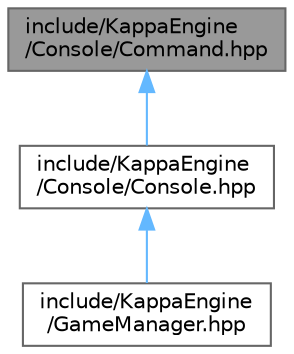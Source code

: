 digraph "include/KappaEngine/Console/Command.hpp"
{
 // LATEX_PDF_SIZE
  bgcolor="transparent";
  edge [fontname=Helvetica,fontsize=10,labelfontname=Helvetica,labelfontsize=10];
  node [fontname=Helvetica,fontsize=10,shape=box,height=0.2,width=0.4];
  Node1 [label="include/KappaEngine\l/Console/Command.hpp",height=0.2,width=0.4,color="gray40", fillcolor="grey60", style="filled", fontcolor="black",tooltip=" "];
  Node1 -> Node2 [dir="back",color="steelblue1",style="solid"];
  Node2 [label="include/KappaEngine\l/Console/Console.hpp",height=0.2,width=0.4,color="grey40", fillcolor="white", style="filled",URL="$d1/d3c/_console_8hpp.html",tooltip=" "];
  Node2 -> Node3 [dir="back",color="steelblue1",style="solid"];
  Node3 [label="include/KappaEngine\l/GameManager.hpp",height=0.2,width=0.4,color="grey40", fillcolor="white", style="filled",URL="$db/d75/_game_manager_8hpp.html",tooltip=" "];
}
